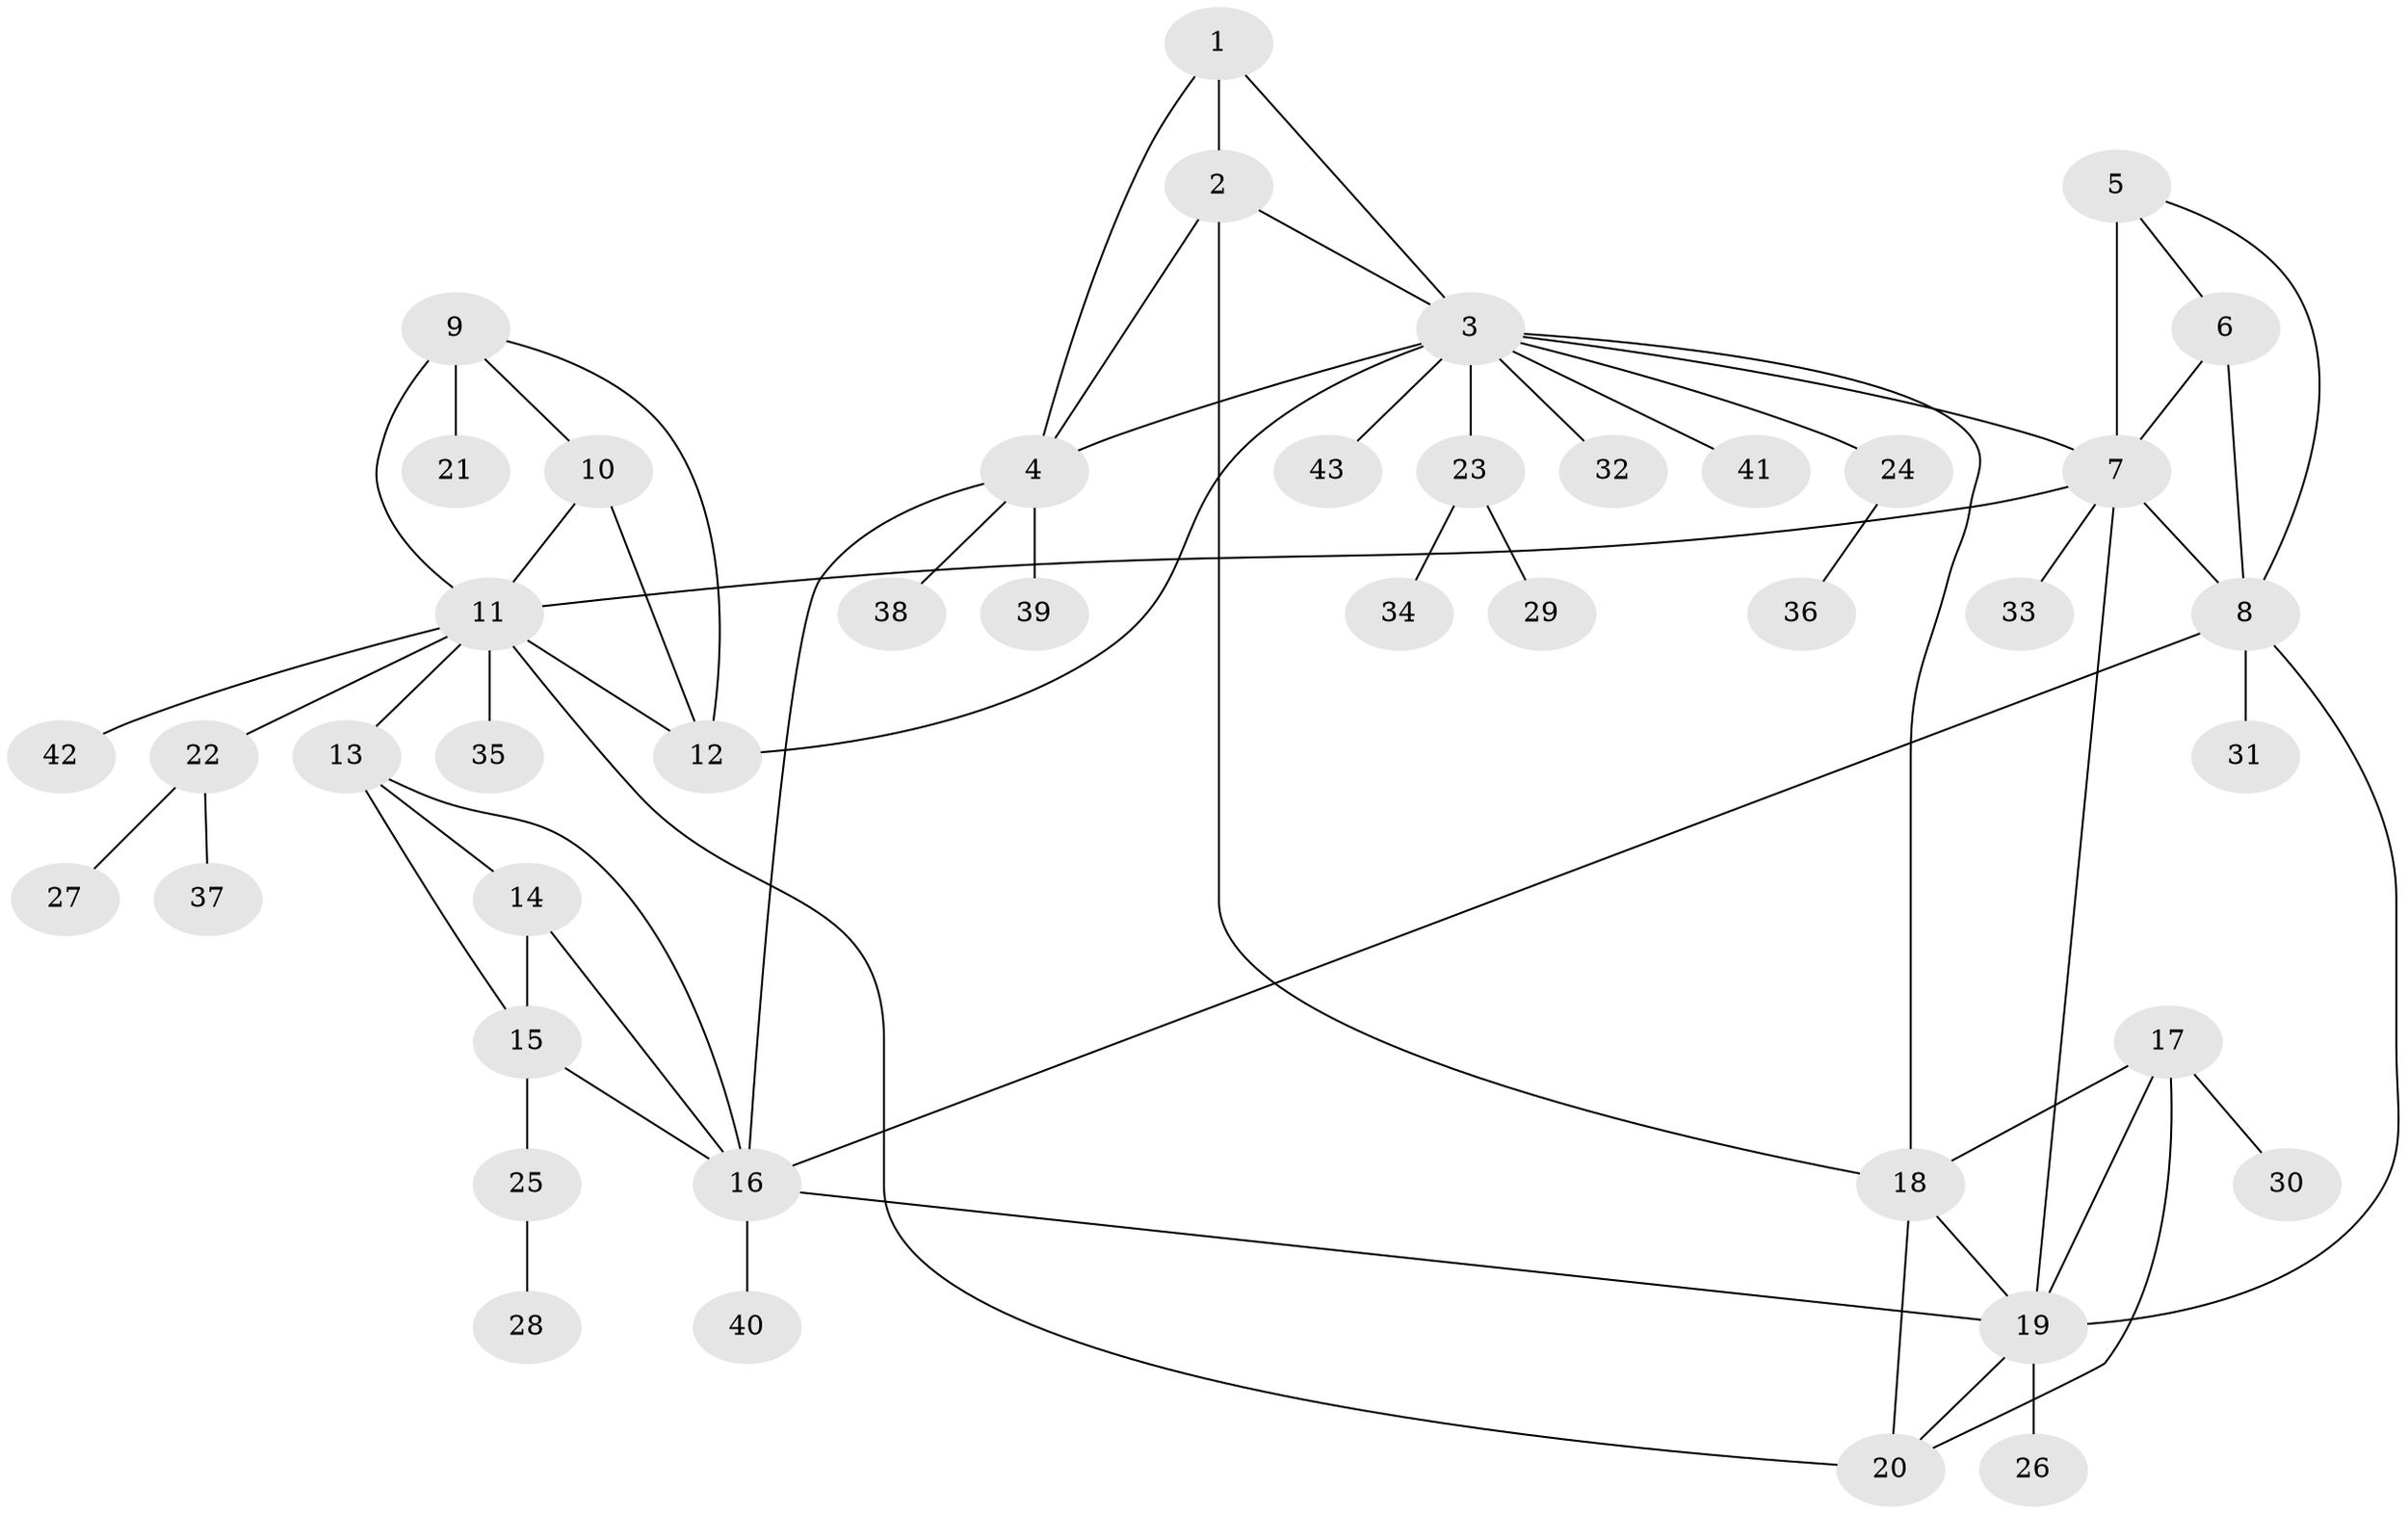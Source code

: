 // original degree distribution, {3: 0.046511627906976744, 4: 0.05813953488372093, 12: 0.011627906976744186, 7: 0.023255813953488372, 10: 0.03488372093023256, 6: 0.03488372093023256, 11: 0.011627906976744186, 5: 0.046511627906976744, 8: 0.011627906976744186, 1: 0.6162790697674418, 2: 0.10465116279069768}
// Generated by graph-tools (version 1.1) at 2025/37/03/09/25 02:37:15]
// undirected, 43 vertices, 65 edges
graph export_dot {
graph [start="1"]
  node [color=gray90,style=filled];
  1;
  2;
  3;
  4;
  5;
  6;
  7;
  8;
  9;
  10;
  11;
  12;
  13;
  14;
  15;
  16;
  17;
  18;
  19;
  20;
  21;
  22;
  23;
  24;
  25;
  26;
  27;
  28;
  29;
  30;
  31;
  32;
  33;
  34;
  35;
  36;
  37;
  38;
  39;
  40;
  41;
  42;
  43;
  1 -- 2 [weight=1.0];
  1 -- 3 [weight=1.0];
  1 -- 4 [weight=1.0];
  2 -- 3 [weight=1.0];
  2 -- 4 [weight=1.0];
  2 -- 18 [weight=1.0];
  3 -- 4 [weight=1.0];
  3 -- 7 [weight=1.0];
  3 -- 12 [weight=1.0];
  3 -- 18 [weight=1.0];
  3 -- 23 [weight=1.0];
  3 -- 24 [weight=1.0];
  3 -- 32 [weight=1.0];
  3 -- 41 [weight=1.0];
  3 -- 43 [weight=1.0];
  4 -- 16 [weight=1.0];
  4 -- 38 [weight=1.0];
  4 -- 39 [weight=1.0];
  5 -- 6 [weight=1.0];
  5 -- 7 [weight=7.0];
  5 -- 8 [weight=1.0];
  6 -- 7 [weight=1.0];
  6 -- 8 [weight=1.0];
  7 -- 8 [weight=1.0];
  7 -- 11 [weight=1.0];
  7 -- 19 [weight=1.0];
  7 -- 33 [weight=1.0];
  8 -- 16 [weight=1.0];
  8 -- 19 [weight=1.0];
  8 -- 31 [weight=5.0];
  9 -- 10 [weight=1.0];
  9 -- 11 [weight=1.0];
  9 -- 12 [weight=1.0];
  9 -- 21 [weight=2.0];
  10 -- 11 [weight=1.0];
  10 -- 12 [weight=1.0];
  11 -- 12 [weight=1.0];
  11 -- 13 [weight=1.0];
  11 -- 20 [weight=1.0];
  11 -- 22 [weight=1.0];
  11 -- 35 [weight=1.0];
  11 -- 42 [weight=1.0];
  13 -- 14 [weight=1.0];
  13 -- 15 [weight=1.0];
  13 -- 16 [weight=1.0];
  14 -- 15 [weight=3.0];
  14 -- 16 [weight=1.0];
  15 -- 16 [weight=1.0];
  15 -- 25 [weight=1.0];
  16 -- 19 [weight=1.0];
  16 -- 40 [weight=1.0];
  17 -- 18 [weight=1.0];
  17 -- 19 [weight=1.0];
  17 -- 20 [weight=1.0];
  17 -- 30 [weight=1.0];
  18 -- 19 [weight=1.0];
  18 -- 20 [weight=1.0];
  19 -- 20 [weight=1.0];
  19 -- 26 [weight=3.0];
  22 -- 27 [weight=1.0];
  22 -- 37 [weight=1.0];
  23 -- 29 [weight=1.0];
  23 -- 34 [weight=1.0];
  24 -- 36 [weight=1.0];
  25 -- 28 [weight=1.0];
}
